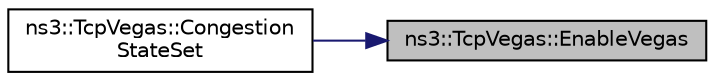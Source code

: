 digraph "ns3::TcpVegas::EnableVegas"
{
 // LATEX_PDF_SIZE
  edge [fontname="Helvetica",fontsize="10",labelfontname="Helvetica",labelfontsize="10"];
  node [fontname="Helvetica",fontsize="10",shape=record];
  rankdir="RL";
  Node1 [label="ns3::TcpVegas::EnableVegas",height=0.2,width=0.4,color="black", fillcolor="grey75", style="filled", fontcolor="black",tooltip="Enable Vegas algorithm to start taking Vegas samples."];
  Node1 -> Node2 [dir="back",color="midnightblue",fontsize="10",style="solid",fontname="Helvetica"];
  Node2 [label="ns3::TcpVegas::Congestion\lStateSet",height=0.2,width=0.4,color="black", fillcolor="white", style="filled",URL="$classns3_1_1_tcp_vegas.html#a0e82c50f7d326449fca838e46cbb9821",tooltip="Enable/disable Vegas algorithm depending on the congestion state."];
}
